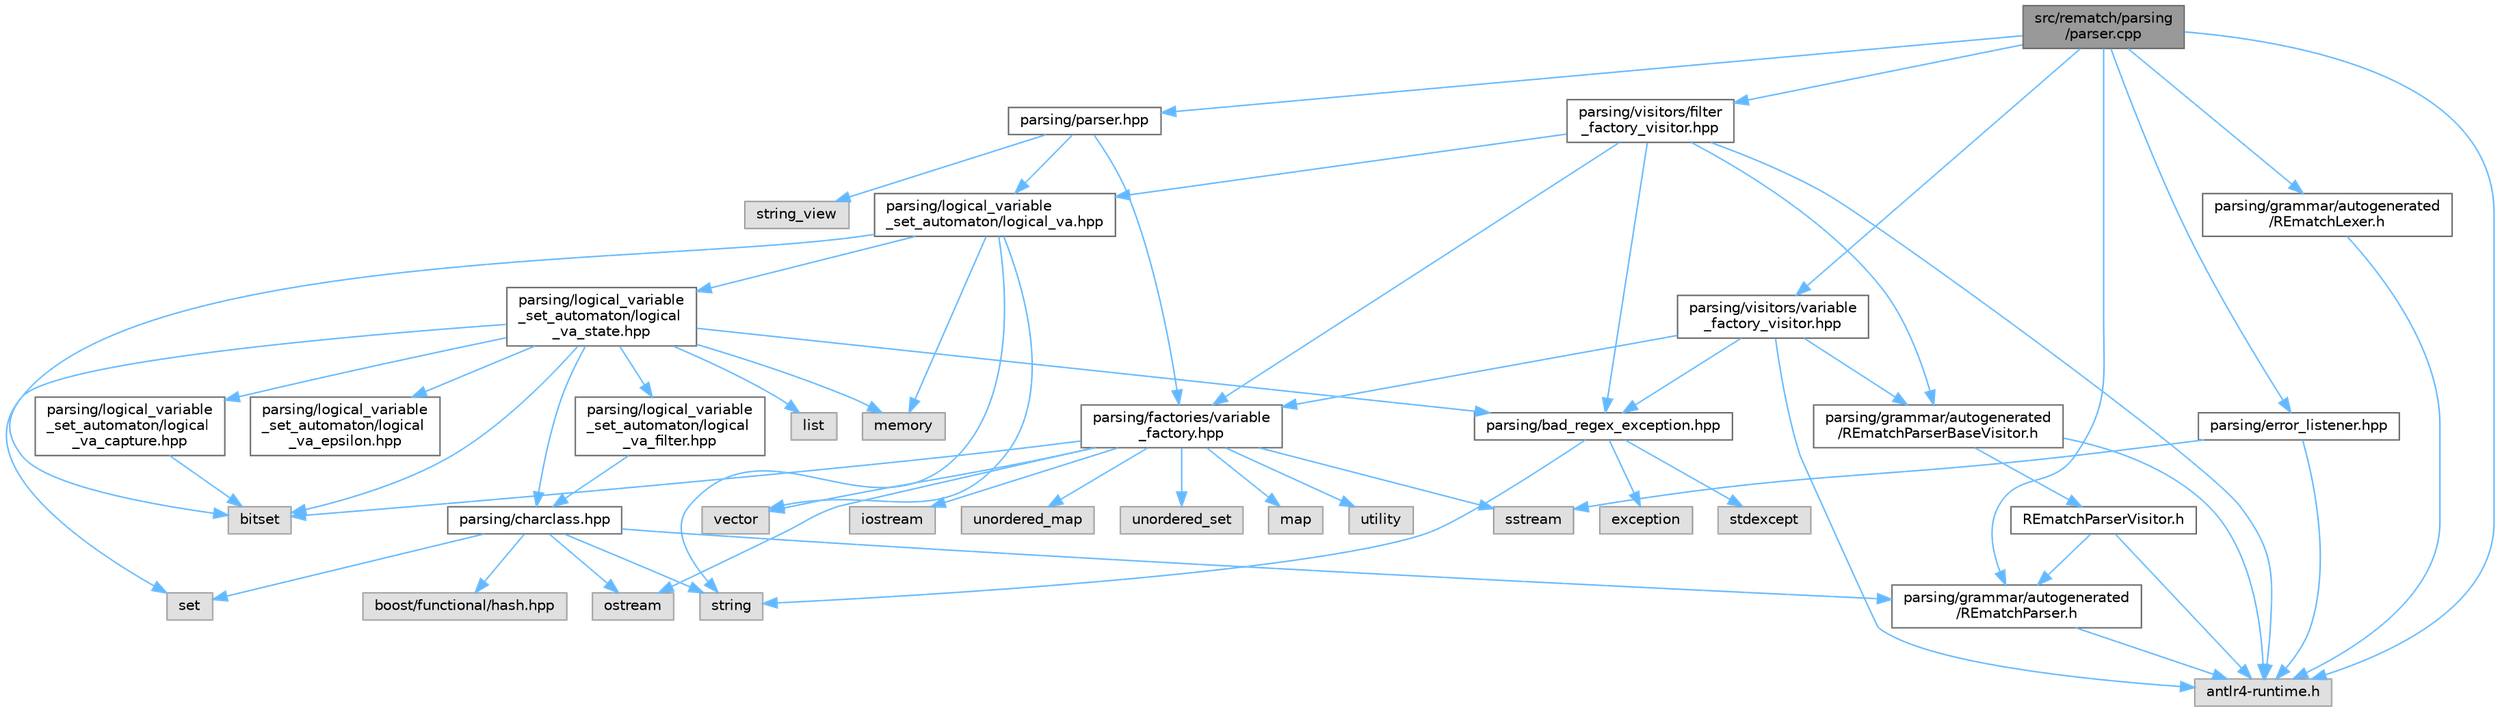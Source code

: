digraph "src/rematch/parsing/parser.cpp"
{
 // LATEX_PDF_SIZE
  bgcolor="transparent";
  edge [fontname=Helvetica,fontsize=10,labelfontname=Helvetica,labelfontsize=10];
  node [fontname=Helvetica,fontsize=10,shape=box,height=0.2,width=0.4];
  Node1 [label="src/rematch/parsing\l/parser.cpp",height=0.2,width=0.4,color="gray40", fillcolor="grey60", style="filled", fontcolor="black",tooltip=" "];
  Node1 -> Node2 [color="steelblue1",style="solid"];
  Node2 [label="parsing/parser.hpp",height=0.2,width=0.4,color="grey40", fillcolor="white", style="filled",URL="$d1/d46/parser_8hpp.html",tooltip=" "];
  Node2 -> Node3 [color="steelblue1",style="solid"];
  Node3 [label="string_view",height=0.2,width=0.4,color="grey60", fillcolor="#E0E0E0", style="filled",tooltip=" "];
  Node2 -> Node4 [color="steelblue1",style="solid"];
  Node4 [label="parsing/factories/variable\l_factory.hpp",height=0.2,width=0.4,color="grey40", fillcolor="white", style="filled",URL="$da/d7c/variable__factory_8hpp.html",tooltip=" "];
  Node4 -> Node5 [color="steelblue1",style="solid"];
  Node5 [label="iostream",height=0.2,width=0.4,color="grey60", fillcolor="#E0E0E0", style="filled",tooltip=" "];
  Node4 -> Node6 [color="steelblue1",style="solid"];
  Node6 [label="sstream",height=0.2,width=0.4,color="grey60", fillcolor="#E0E0E0", style="filled",tooltip=" "];
  Node4 -> Node7 [color="steelblue1",style="solid"];
  Node7 [label="unordered_map",height=0.2,width=0.4,color="grey60", fillcolor="#E0E0E0", style="filled",tooltip=" "];
  Node4 -> Node8 [color="steelblue1",style="solid"];
  Node8 [label="unordered_set",height=0.2,width=0.4,color="grey60", fillcolor="#E0E0E0", style="filled",tooltip=" "];
  Node4 -> Node9 [color="steelblue1",style="solid"];
  Node9 [label="vector",height=0.2,width=0.4,color="grey60", fillcolor="#E0E0E0", style="filled",tooltip=" "];
  Node4 -> Node10 [color="steelblue1",style="solid"];
  Node10 [label="map",height=0.2,width=0.4,color="grey60", fillcolor="#E0E0E0", style="filled",tooltip=" "];
  Node4 -> Node11 [color="steelblue1",style="solid"];
  Node11 [label="ostream",height=0.2,width=0.4,color="grey60", fillcolor="#E0E0E0", style="filled",tooltip=" "];
  Node4 -> Node12 [color="steelblue1",style="solid"];
  Node12 [label="bitset",height=0.2,width=0.4,color="grey60", fillcolor="#E0E0E0", style="filled",tooltip=" "];
  Node4 -> Node13 [color="steelblue1",style="solid"];
  Node13 [label="utility",height=0.2,width=0.4,color="grey60", fillcolor="#E0E0E0", style="filled",tooltip=" "];
  Node2 -> Node14 [color="steelblue1",style="solid"];
  Node14 [label="parsing/logical_variable\l_set_automaton/logical_va.hpp",height=0.2,width=0.4,color="grey40", fillcolor="white", style="filled",URL="$d4/d84/logical__va_8hpp.html",tooltip=" "];
  Node14 -> Node15 [color="steelblue1",style="solid"];
  Node15 [label="string",height=0.2,width=0.4,color="grey60", fillcolor="#E0E0E0", style="filled",tooltip=" "];
  Node14 -> Node9 [color="steelblue1",style="solid"];
  Node14 -> Node16 [color="steelblue1",style="solid"];
  Node16 [label="memory",height=0.2,width=0.4,color="grey60", fillcolor="#E0E0E0", style="filled",tooltip=" "];
  Node14 -> Node12 [color="steelblue1",style="solid"];
  Node14 -> Node17 [color="steelblue1",style="solid"];
  Node17 [label="parsing/logical_variable\l_set_automaton/logical\l_va_state.hpp",height=0.2,width=0.4,color="grey40", fillcolor="white", style="filled",URL="$db/d4b/logical__va__state_8hpp.html",tooltip=" "];
  Node17 -> Node18 [color="steelblue1",style="solid"];
  Node18 [label="list",height=0.2,width=0.4,color="grey60", fillcolor="#E0E0E0", style="filled",tooltip=" "];
  Node17 -> Node19 [color="steelblue1",style="solid"];
  Node19 [label="set",height=0.2,width=0.4,color="grey60", fillcolor="#E0E0E0", style="filled",tooltip=" "];
  Node17 -> Node12 [color="steelblue1",style="solid"];
  Node17 -> Node16 [color="steelblue1",style="solid"];
  Node17 -> Node20 [color="steelblue1",style="solid"];
  Node20 [label="parsing/bad_regex_exception.hpp",height=0.2,width=0.4,color="grey40", fillcolor="white", style="filled",URL="$d8/dc7/bad__regex__exception_8hpp.html",tooltip=" "];
  Node20 -> Node21 [color="steelblue1",style="solid"];
  Node21 [label="exception",height=0.2,width=0.4,color="grey60", fillcolor="#E0E0E0", style="filled",tooltip=" "];
  Node20 -> Node22 [color="steelblue1",style="solid"];
  Node22 [label="stdexcept",height=0.2,width=0.4,color="grey60", fillcolor="#E0E0E0", style="filled",tooltip=" "];
  Node20 -> Node15 [color="steelblue1",style="solid"];
  Node17 -> Node23 [color="steelblue1",style="solid"];
  Node23 [label="parsing/charclass.hpp",height=0.2,width=0.4,color="grey40", fillcolor="white", style="filled",URL="$d7/d6c/charclass_8hpp.html",tooltip=" "];
  Node23 -> Node19 [color="steelblue1",style="solid"];
  Node23 -> Node15 [color="steelblue1",style="solid"];
  Node23 -> Node11 [color="steelblue1",style="solid"];
  Node23 -> Node24 [color="steelblue1",style="solid"];
  Node24 [label="boost/functional/hash.hpp",height=0.2,width=0.4,color="grey60", fillcolor="#E0E0E0", style="filled",tooltip=" "];
  Node23 -> Node25 [color="steelblue1",style="solid"];
  Node25 [label="parsing/grammar/autogenerated\l/REmatchParser.h",height=0.2,width=0.4,color="grey40", fillcolor="white", style="filled",URL="$d8/dea/REmatchParser_8h.html",tooltip=" "];
  Node25 -> Node26 [color="steelblue1",style="solid"];
  Node26 [label="antlr4-runtime.h",height=0.2,width=0.4,color="grey60", fillcolor="#E0E0E0", style="filled",tooltip=" "];
  Node17 -> Node27 [color="steelblue1",style="solid"];
  Node27 [label="parsing/logical_variable\l_set_automaton/logical\l_va_capture.hpp",height=0.2,width=0.4,color="grey40", fillcolor="white", style="filled",URL="$d7/da2/logical__va__capture_8hpp.html",tooltip=" "];
  Node27 -> Node12 [color="steelblue1",style="solid"];
  Node17 -> Node28 [color="steelblue1",style="solid"];
  Node28 [label="parsing/logical_variable\l_set_automaton/logical\l_va_filter.hpp",height=0.2,width=0.4,color="grey40", fillcolor="white", style="filled",URL="$d1/da7/logical__va__filter_8hpp.html",tooltip=" "];
  Node28 -> Node23 [color="steelblue1",style="solid"];
  Node17 -> Node29 [color="steelblue1",style="solid"];
  Node29 [label="parsing/logical_variable\l_set_automaton/logical\l_va_epsilon.hpp",height=0.2,width=0.4,color="grey40", fillcolor="white", style="filled",URL="$da/d75/logical__va__epsilon_8hpp.html",tooltip=" "];
  Node1 -> Node26 [color="steelblue1",style="solid"];
  Node1 -> Node30 [color="steelblue1",style="solid"];
  Node30 [label="parsing/visitors/variable\l_factory_visitor.hpp",height=0.2,width=0.4,color="grey40", fillcolor="white", style="filled",URL="$d2/d1f/variable__factory__visitor_8hpp.html",tooltip=" "];
  Node30 -> Node26 [color="steelblue1",style="solid"];
  Node30 -> Node20 [color="steelblue1",style="solid"];
  Node30 -> Node4 [color="steelblue1",style="solid"];
  Node30 -> Node31 [color="steelblue1",style="solid"];
  Node31 [label="parsing/grammar/autogenerated\l/REmatchParserBaseVisitor.h",height=0.2,width=0.4,color="grey40", fillcolor="white", style="filled",URL="$d7/d4b/REmatchParserBaseVisitor_8h.html",tooltip=" "];
  Node31 -> Node26 [color="steelblue1",style="solid"];
  Node31 -> Node32 [color="steelblue1",style="solid"];
  Node32 [label="REmatchParserVisitor.h",height=0.2,width=0.4,color="grey40", fillcolor="white", style="filled",URL="$df/db6/REmatchParserVisitor_8h.html",tooltip=" "];
  Node32 -> Node26 [color="steelblue1",style="solid"];
  Node32 -> Node25 [color="steelblue1",style="solid"];
  Node1 -> Node33 [color="steelblue1",style="solid"];
  Node33 [label="parsing/visitors/filter\l_factory_visitor.hpp",height=0.2,width=0.4,color="grey40", fillcolor="white", style="filled",URL="$d2/d4a/filter__factory__visitor_8hpp.html",tooltip=" "];
  Node33 -> Node26 [color="steelblue1",style="solid"];
  Node33 -> Node14 [color="steelblue1",style="solid"];
  Node33 -> Node20 [color="steelblue1",style="solid"];
  Node33 -> Node4 [color="steelblue1",style="solid"];
  Node33 -> Node31 [color="steelblue1",style="solid"];
  Node1 -> Node34 [color="steelblue1",style="solid"];
  Node34 [label="parsing/error_listener.hpp",height=0.2,width=0.4,color="grey40", fillcolor="white", style="filled",URL="$d4/d3a/error__listener_8hpp.html",tooltip=" "];
  Node34 -> Node26 [color="steelblue1",style="solid"];
  Node34 -> Node6 [color="steelblue1",style="solid"];
  Node1 -> Node25 [color="steelblue1",style="solid"];
  Node1 -> Node35 [color="steelblue1",style="solid"];
  Node35 [label="parsing/grammar/autogenerated\l/REmatchLexer.h",height=0.2,width=0.4,color="grey40", fillcolor="white", style="filled",URL="$d7/d44/REmatchLexer_8h.html",tooltip=" "];
  Node35 -> Node26 [color="steelblue1",style="solid"];
}
